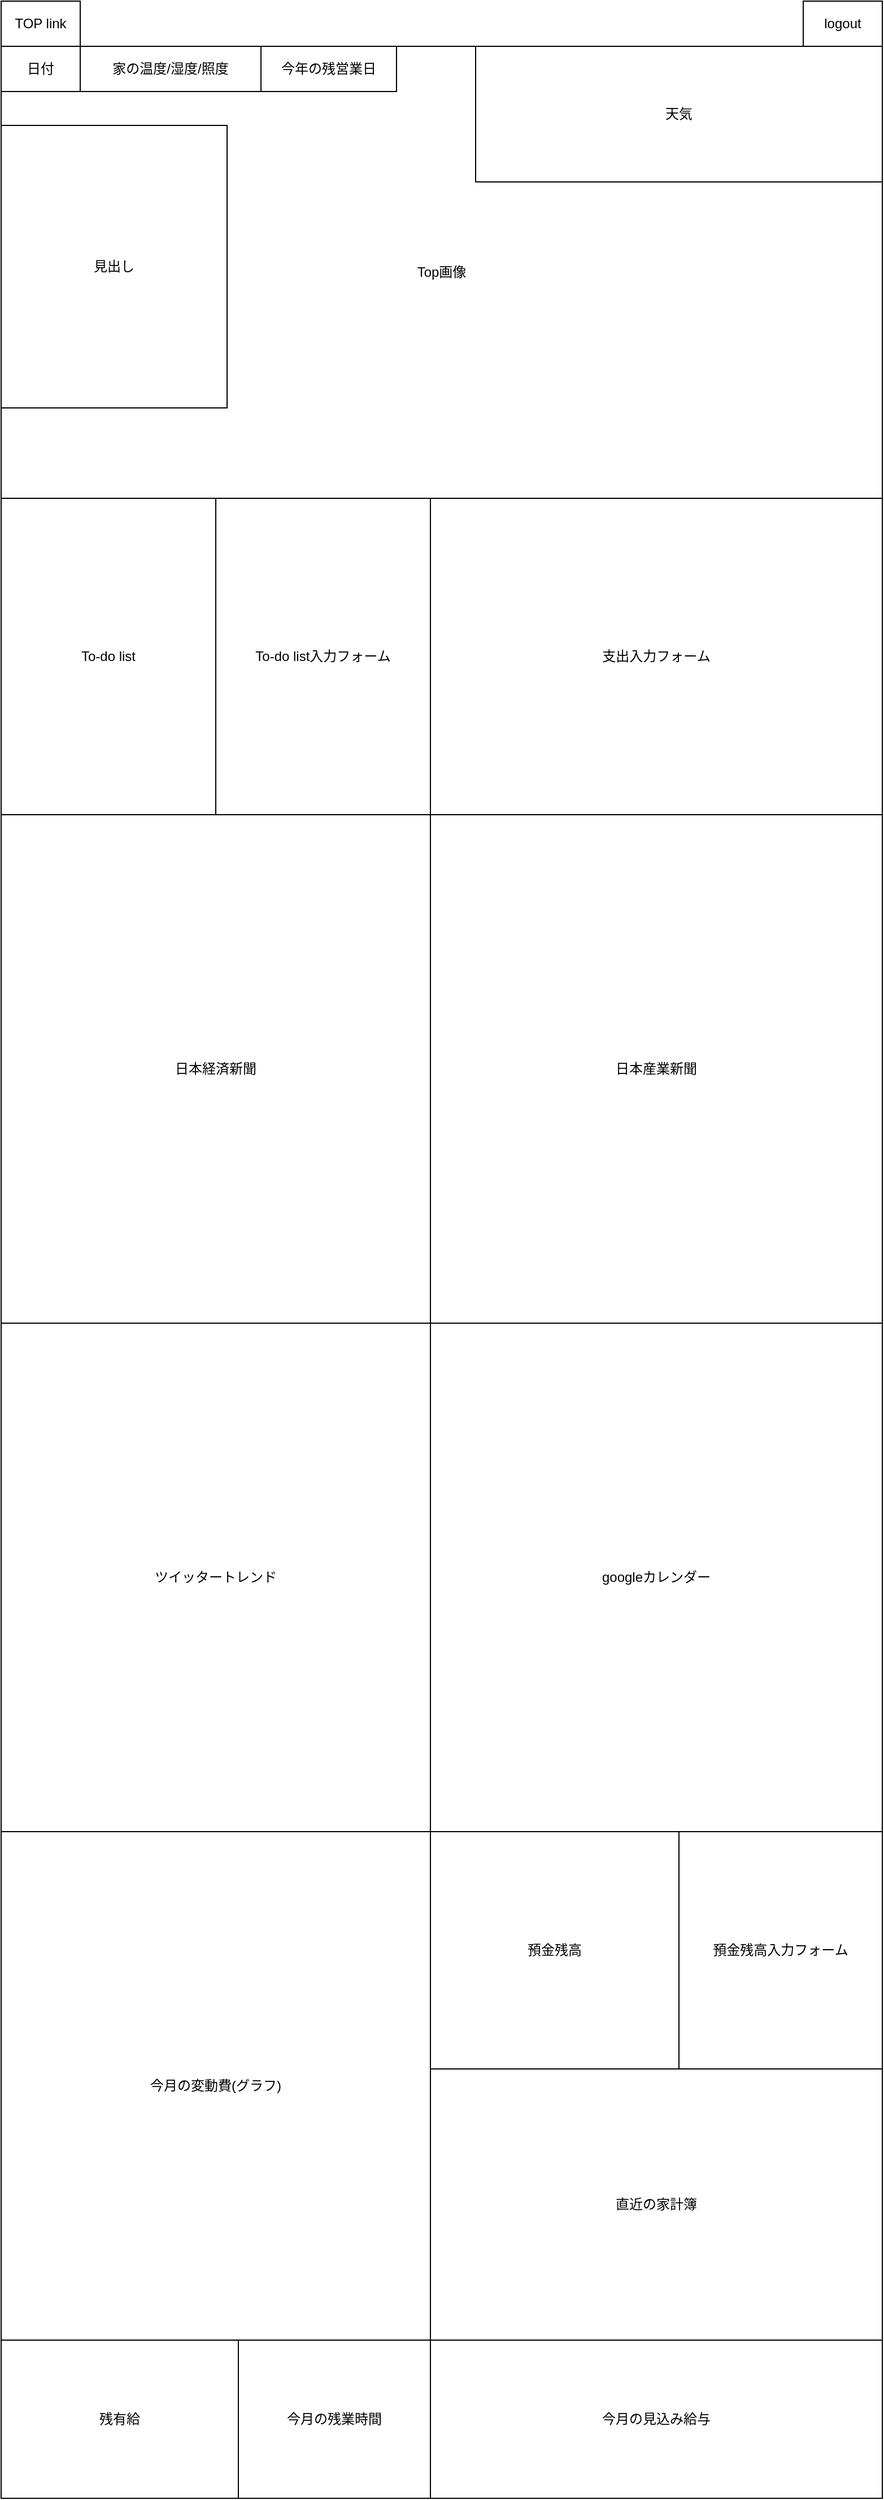 <mxfile version="13.3.1">
    <diagram id="6hGFLwfOUW9BJ-s0fimq" name="Page-1">
        <mxGraphModel dx="1287" dy="798" grid="1" gridSize="10" guides="1" tooltips="1" connect="1" arrows="1" fold="1" page="1" pageScale="1" pageWidth="827" pageHeight="1169" math="0" shadow="0">
            <root>
                <mxCell id="0"/>
                <mxCell id="1" parent="0"/>
                <mxCell id="2" value="Top画像" style="rounded=0;whiteSpace=wrap;html=1;" parent="1" vertex="1">
                    <mxGeometry x="20" y="40" width="780" height="400" as="geometry"/>
                </mxCell>
                <mxCell id="3" value="&lt;font style=&quot;font-size: 12px&quot;&gt;TOP link&lt;/font&gt;" style="rounded=0;whiteSpace=wrap;html=1;" parent="1" vertex="1">
                    <mxGeometry x="20" width="70" height="40" as="geometry"/>
                </mxCell>
                <mxCell id="4" value="logout" style="rounded=0;whiteSpace=wrap;html=1;" parent="1" vertex="1">
                    <mxGeometry x="730" width="70" height="40" as="geometry"/>
                </mxCell>
                <mxCell id="6" value="日付" style="rounded=0;whiteSpace=wrap;html=1;" parent="1" vertex="1">
                    <mxGeometry x="20" y="40" width="70" height="40" as="geometry"/>
                </mxCell>
                <mxCell id="7" value="家の温度/湿度/照度" style="rounded=0;whiteSpace=wrap;html=1;" parent="1" vertex="1">
                    <mxGeometry x="90" y="40" width="160" height="40" as="geometry"/>
                </mxCell>
                <mxCell id="9" value="To-do list" style="rounded=0;whiteSpace=wrap;html=1;" parent="1" vertex="1">
                    <mxGeometry x="20" y="440" width="190" height="280" as="geometry"/>
                </mxCell>
                <mxCell id="10" value="To-do list入力フォーム" style="rounded=0;whiteSpace=wrap;html=1;" parent="1" vertex="1">
                    <mxGeometry x="210" y="440" width="190" height="280" as="geometry"/>
                </mxCell>
                <mxCell id="11" value="天気" style="rounded=0;whiteSpace=wrap;html=1;" parent="1" vertex="1">
                    <mxGeometry x="440" y="40" width="360" height="120" as="geometry"/>
                </mxCell>
                <mxCell id="12" value="支出入力フォーム" style="rounded=0;whiteSpace=wrap;html=1;" parent="1" vertex="1">
                    <mxGeometry x="400" y="440" width="400" height="280" as="geometry"/>
                </mxCell>
                <mxCell id="13" value="日本経済新聞" style="rounded=0;whiteSpace=wrap;html=1;" parent="1" vertex="1">
                    <mxGeometry x="20" y="720" width="380" height="450" as="geometry"/>
                </mxCell>
                <mxCell id="15" value="日本産業新聞" style="rounded=0;whiteSpace=wrap;html=1;" parent="1" vertex="1">
                    <mxGeometry x="400" y="720" width="400" height="450" as="geometry"/>
                </mxCell>
                <mxCell id="16" value="ツイッタートレンド" style="rounded=0;whiteSpace=wrap;html=1;" parent="1" vertex="1">
                    <mxGeometry x="20" y="1170" width="380" height="450" as="geometry"/>
                </mxCell>
                <mxCell id="17" value="googleカレンダー" style="rounded=0;whiteSpace=wrap;html=1;" parent="1" vertex="1">
                    <mxGeometry x="400" y="1170" width="400" height="450" as="geometry"/>
                </mxCell>
                <mxCell id="18" value="今月の変動費(グラフ)&lt;br&gt;" style="rounded=0;whiteSpace=wrap;html=1;" parent="1" vertex="1">
                    <mxGeometry x="20" y="1620" width="380" height="450" as="geometry"/>
                </mxCell>
                <mxCell id="19" value="今年の残営業日" style="rounded=0;whiteSpace=wrap;html=1;" parent="1" vertex="1">
                    <mxGeometry x="250" y="40" width="120" height="40" as="geometry"/>
                </mxCell>
                <mxCell id="20" value="残有給" style="rounded=0;whiteSpace=wrap;html=1;" parent="1" vertex="1">
                    <mxGeometry x="20" y="2070" width="210" height="140" as="geometry"/>
                </mxCell>
                <mxCell id="21" value="今月の残業時間" style="rounded=0;whiteSpace=wrap;html=1;" parent="1" vertex="1">
                    <mxGeometry x="230" y="2070" width="170" height="140" as="geometry"/>
                </mxCell>
                <mxCell id="22" value="預金残高" style="rounded=0;whiteSpace=wrap;html=1;" parent="1" vertex="1">
                    <mxGeometry x="400" y="1620" width="220" height="210" as="geometry"/>
                </mxCell>
                <mxCell id="23" value="預金残高入力フォーム" style="rounded=0;whiteSpace=wrap;html=1;" parent="1" vertex="1">
                    <mxGeometry x="620" y="1620" width="180" height="210" as="geometry"/>
                </mxCell>
                <mxCell id="28" value="今月の見込み給与" style="rounded=0;whiteSpace=wrap;html=1;" parent="1" vertex="1">
                    <mxGeometry x="400" y="2070" width="400" height="140" as="geometry"/>
                </mxCell>
                <mxCell id="29" value="直近の家計簿" style="rounded=0;whiteSpace=wrap;html=1;" parent="1" vertex="1">
                    <mxGeometry x="400" y="1830" width="400" height="240" as="geometry"/>
                </mxCell>
                <mxCell id="30" value="見出し" style="rounded=0;whiteSpace=wrap;html=1;" vertex="1" parent="1">
                    <mxGeometry x="20" y="110" width="200" height="250" as="geometry"/>
                </mxCell>
            </root>
        </mxGraphModel>
    </diagram>
</mxfile>